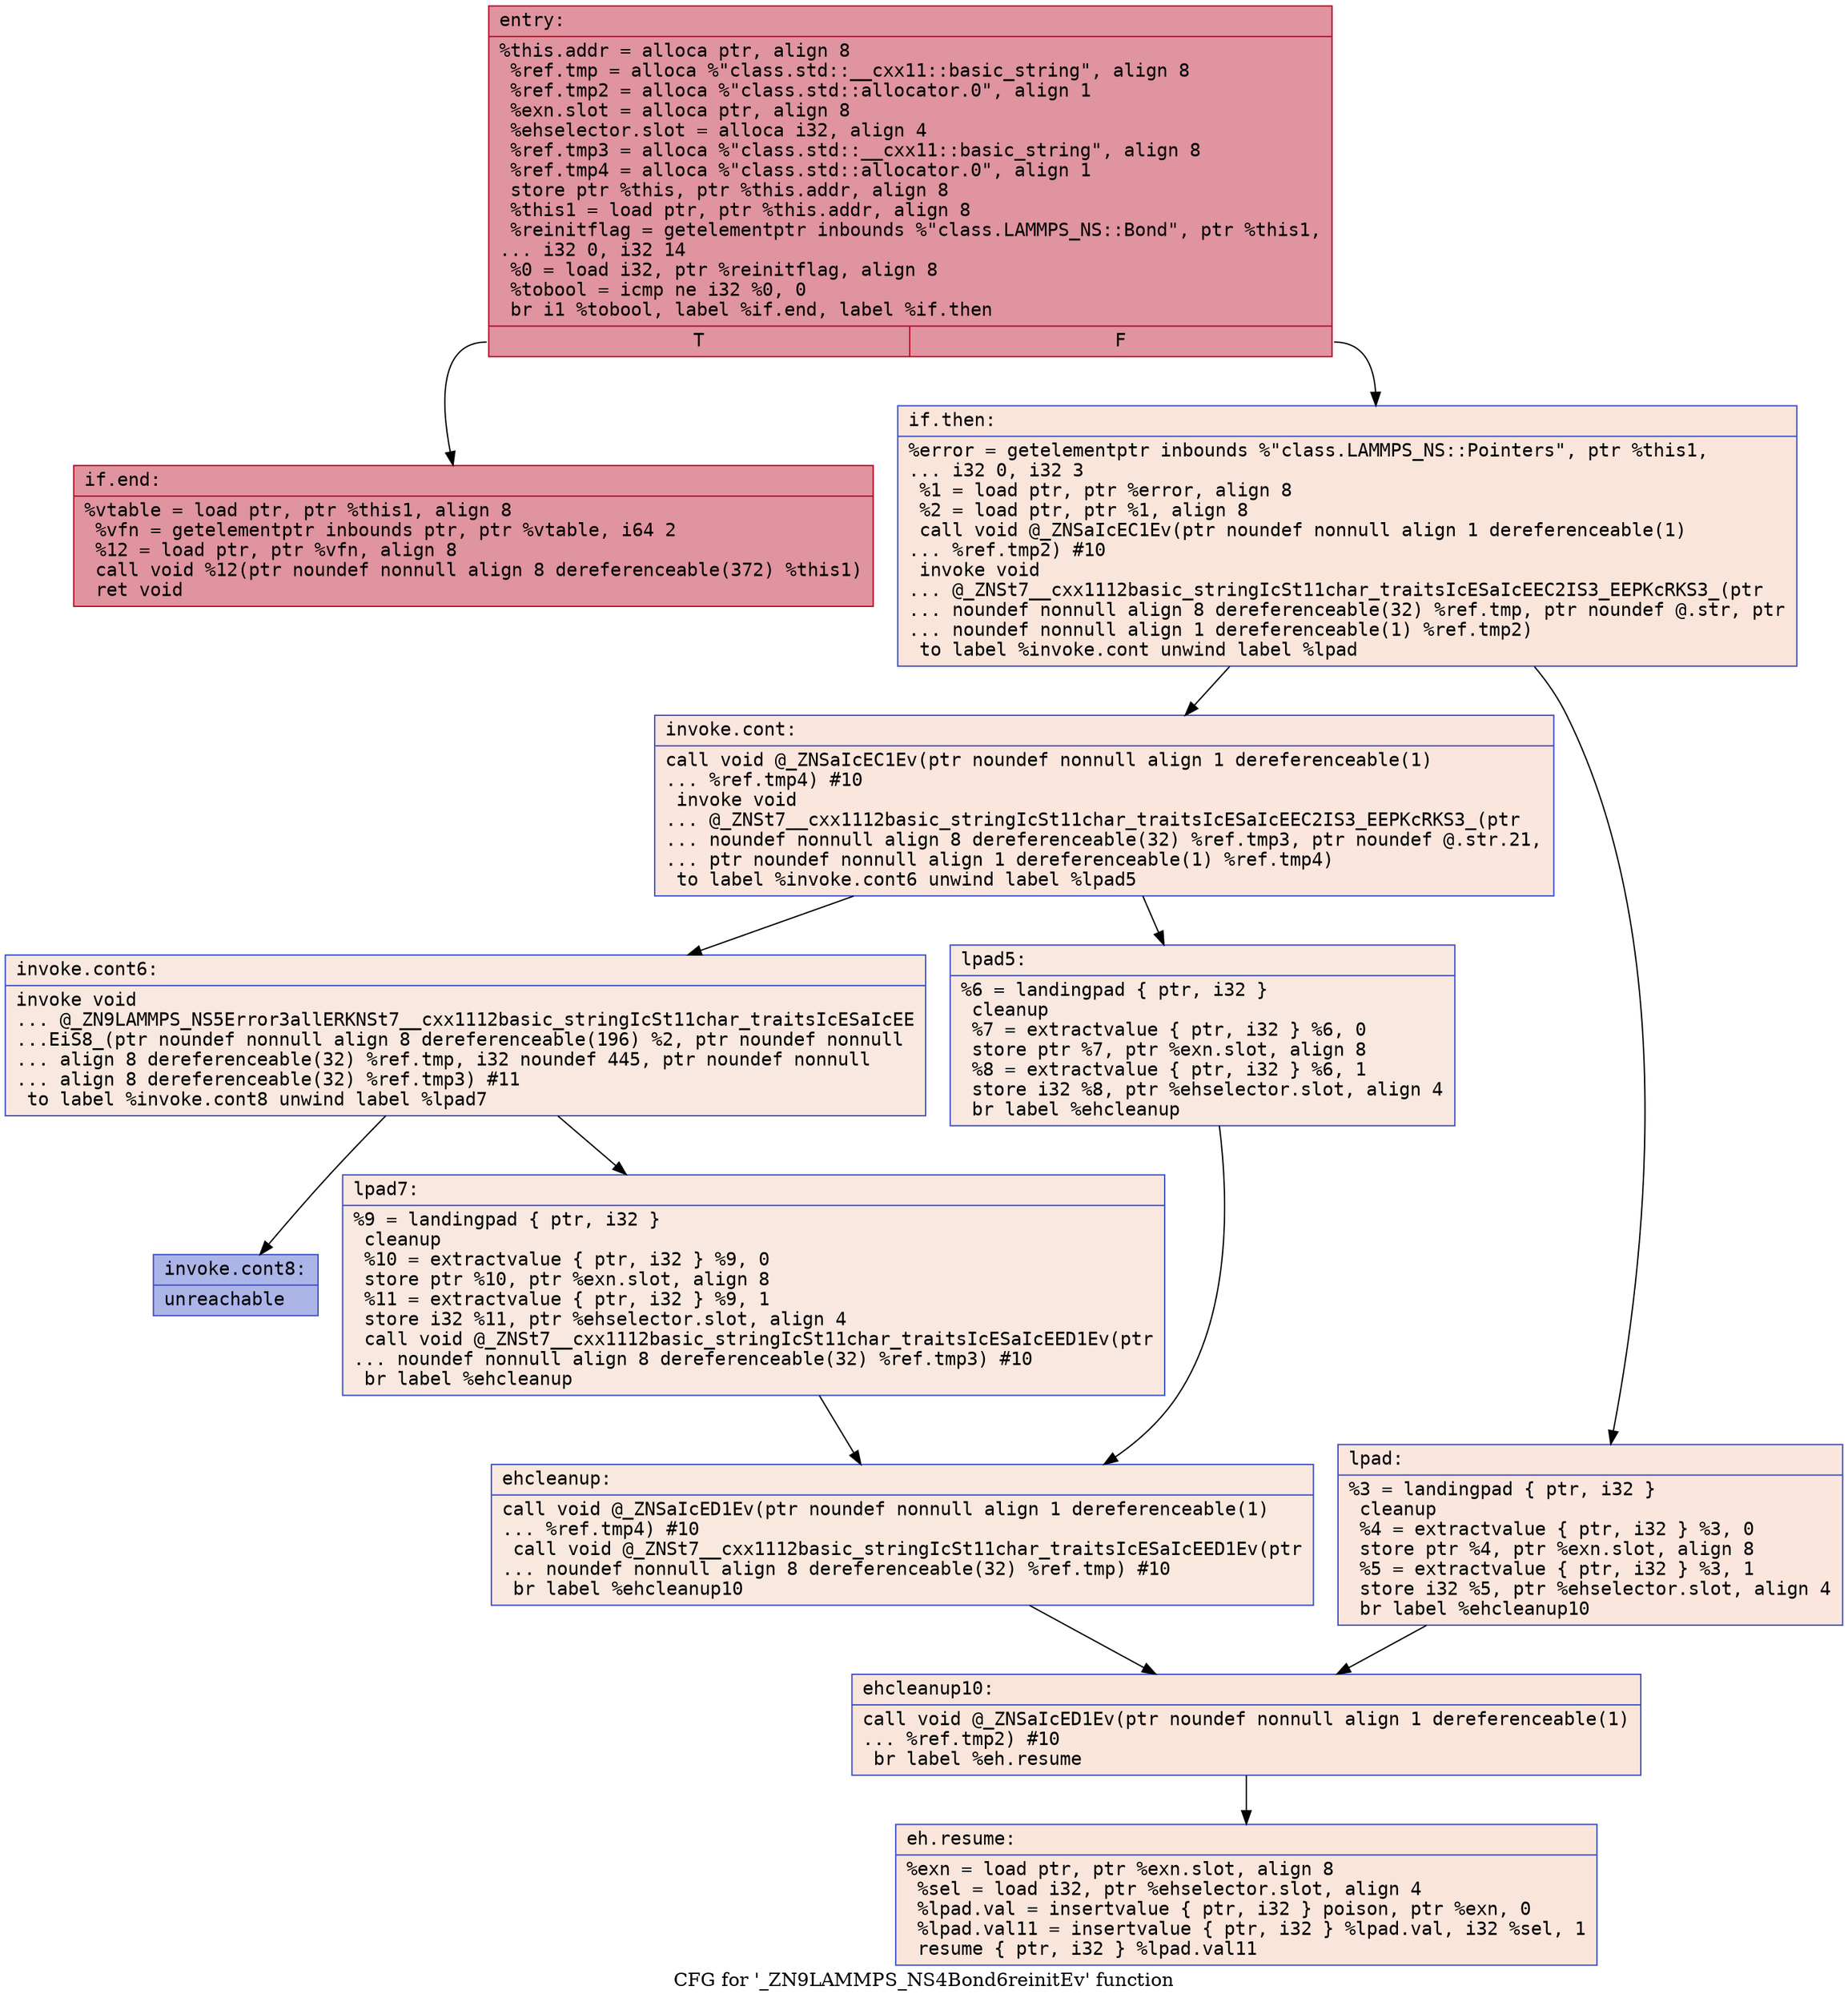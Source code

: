 digraph "CFG for '_ZN9LAMMPS_NS4Bond6reinitEv' function" {
	label="CFG for '_ZN9LAMMPS_NS4Bond6reinitEv' function";

	Node0x55ba632a1400 [shape=record,color="#b70d28ff", style=filled, fillcolor="#b70d2870" fontname="Courier",label="{entry:\l|  %this.addr = alloca ptr, align 8\l  %ref.tmp = alloca %\"class.std::__cxx11::basic_string\", align 8\l  %ref.tmp2 = alloca %\"class.std::allocator.0\", align 1\l  %exn.slot = alloca ptr, align 8\l  %ehselector.slot = alloca i32, align 4\l  %ref.tmp3 = alloca %\"class.std::__cxx11::basic_string\", align 8\l  %ref.tmp4 = alloca %\"class.std::allocator.0\", align 1\l  store ptr %this, ptr %this.addr, align 8\l  %this1 = load ptr, ptr %this.addr, align 8\l  %reinitflag = getelementptr inbounds %\"class.LAMMPS_NS::Bond\", ptr %this1,\l... i32 0, i32 14\l  %0 = load i32, ptr %reinitflag, align 8\l  %tobool = icmp ne i32 %0, 0\l  br i1 %tobool, label %if.end, label %if.then\l|{<s0>T|<s1>F}}"];
	Node0x55ba632a1400:s0 -> Node0x55ba632a1b70[tooltip="entry -> if.end\nProbability 100.00%" ];
	Node0x55ba632a1400:s1 -> Node0x55ba632a1d80[tooltip="entry -> if.then\nProbability 0.00%" ];
	Node0x55ba632a1d80 [shape=record,color="#3d50c3ff", style=filled, fillcolor="#f4c5ad70" fontname="Courier",label="{if.then:\l|  %error = getelementptr inbounds %\"class.LAMMPS_NS::Pointers\", ptr %this1,\l... i32 0, i32 3\l  %1 = load ptr, ptr %error, align 8\l  %2 = load ptr, ptr %1, align 8\l  call void @_ZNSaIcEC1Ev(ptr noundef nonnull align 1 dereferenceable(1)\l... %ref.tmp2) #10\l  invoke void\l... @_ZNSt7__cxx1112basic_stringIcSt11char_traitsIcESaIcEEC2IS3_EEPKcRKS3_(ptr\l... noundef nonnull align 8 dereferenceable(32) %ref.tmp, ptr noundef @.str, ptr\l... noundef nonnull align 1 dereferenceable(1) %ref.tmp2)\l          to label %invoke.cont unwind label %lpad\l}"];
	Node0x55ba632a1d80 -> Node0x55ba632a2150[tooltip="if.then -> invoke.cont\nProbability 50.00%" ];
	Node0x55ba632a1d80 -> Node0x55ba632a21d0[tooltip="if.then -> lpad\nProbability 50.00%" ];
	Node0x55ba632a2150 [shape=record,color="#3d50c3ff", style=filled, fillcolor="#f3c7b170" fontname="Courier",label="{invoke.cont:\l|  call void @_ZNSaIcEC1Ev(ptr noundef nonnull align 1 dereferenceable(1)\l... %ref.tmp4) #10\l  invoke void\l... @_ZNSt7__cxx1112basic_stringIcSt11char_traitsIcESaIcEEC2IS3_EEPKcRKS3_(ptr\l... noundef nonnull align 8 dereferenceable(32) %ref.tmp3, ptr noundef @.str.21,\l... ptr noundef nonnull align 1 dereferenceable(1) %ref.tmp4)\l          to label %invoke.cont6 unwind label %lpad5\l}"];
	Node0x55ba632a2150 -> Node0x55ba632a24f0[tooltip="invoke.cont -> invoke.cont6\nProbability 50.00%" ];
	Node0x55ba632a2150 -> Node0x55ba632a2540[tooltip="invoke.cont -> lpad5\nProbability 50.00%" ];
	Node0x55ba632a24f0 [shape=record,color="#3d50c3ff", style=filled, fillcolor="#f1ccb870" fontname="Courier",label="{invoke.cont6:\l|  invoke void\l... @_ZN9LAMMPS_NS5Error3allERKNSt7__cxx1112basic_stringIcSt11char_traitsIcESaIcEE\l...EiS8_(ptr noundef nonnull align 8 dereferenceable(196) %2, ptr noundef nonnull\l... align 8 dereferenceable(32) %ref.tmp, i32 noundef 445, ptr noundef nonnull\l... align 8 dereferenceable(32) %ref.tmp3) #11\l          to label %invoke.cont8 unwind label %lpad7\l}"];
	Node0x55ba632a24f0 -> Node0x55ba632a24a0[tooltip="invoke.cont6 -> invoke.cont8\nProbability 0.00%" ];
	Node0x55ba632a24f0 -> Node0x55ba632a27a0[tooltip="invoke.cont6 -> lpad7\nProbability 100.00%" ];
	Node0x55ba632a24a0 [shape=record,color="#3d50c3ff", style=filled, fillcolor="#4358cb70" fontname="Courier",label="{invoke.cont8:\l|  unreachable\l}"];
	Node0x55ba632a21d0 [shape=record,color="#3d50c3ff", style=filled, fillcolor="#f3c7b170" fontname="Courier",label="{lpad:\l|  %3 = landingpad \{ ptr, i32 \}\l          cleanup\l  %4 = extractvalue \{ ptr, i32 \} %3, 0\l  store ptr %4, ptr %exn.slot, align 8\l  %5 = extractvalue \{ ptr, i32 \} %3, 1\l  store i32 %5, ptr %ehselector.slot, align 4\l  br label %ehcleanup10\l}"];
	Node0x55ba632a21d0 -> Node0x55ba632a2ca0[tooltip="lpad -> ehcleanup10\nProbability 100.00%" ];
	Node0x55ba632a2540 [shape=record,color="#3d50c3ff", style=filled, fillcolor="#f1ccb870" fontname="Courier",label="{lpad5:\l|  %6 = landingpad \{ ptr, i32 \}\l          cleanup\l  %7 = extractvalue \{ ptr, i32 \} %6, 0\l  store ptr %7, ptr %exn.slot, align 8\l  %8 = extractvalue \{ ptr, i32 \} %6, 1\l  store i32 %8, ptr %ehselector.slot, align 4\l  br label %ehcleanup\l}"];
	Node0x55ba632a2540 -> Node0x55ba632a2f80[tooltip="lpad5 -> ehcleanup\nProbability 100.00%" ];
	Node0x55ba632a27a0 [shape=record,color="#3d50c3ff", style=filled, fillcolor="#f1ccb870" fontname="Courier",label="{lpad7:\l|  %9 = landingpad \{ ptr, i32 \}\l          cleanup\l  %10 = extractvalue \{ ptr, i32 \} %9, 0\l  store ptr %10, ptr %exn.slot, align 8\l  %11 = extractvalue \{ ptr, i32 \} %9, 1\l  store i32 %11, ptr %ehselector.slot, align 4\l  call void @_ZNSt7__cxx1112basic_stringIcSt11char_traitsIcESaIcEED1Ev(ptr\l... noundef nonnull align 8 dereferenceable(32) %ref.tmp3) #10\l  br label %ehcleanup\l}"];
	Node0x55ba632a27a0 -> Node0x55ba632a2f80[tooltip="lpad7 -> ehcleanup\nProbability 100.00%" ];
	Node0x55ba632a2f80 [shape=record,color="#3d50c3ff", style=filled, fillcolor="#f2cab570" fontname="Courier",label="{ehcleanup:\l|  call void @_ZNSaIcED1Ev(ptr noundef nonnull align 1 dereferenceable(1)\l... %ref.tmp4) #10\l  call void @_ZNSt7__cxx1112basic_stringIcSt11char_traitsIcESaIcEED1Ev(ptr\l... noundef nonnull align 8 dereferenceable(32) %ref.tmp) #10\l  br label %ehcleanup10\l}"];
	Node0x55ba632a2f80 -> Node0x55ba632a2ca0[tooltip="ehcleanup -> ehcleanup10\nProbability 100.00%" ];
	Node0x55ba632a2ca0 [shape=record,color="#3d50c3ff", style=filled, fillcolor="#f4c5ad70" fontname="Courier",label="{ehcleanup10:\l|  call void @_ZNSaIcED1Ev(ptr noundef nonnull align 1 dereferenceable(1)\l... %ref.tmp2) #10\l  br label %eh.resume\l}"];
	Node0x55ba632a2ca0 -> Node0x55ba632a3830[tooltip="ehcleanup10 -> eh.resume\nProbability 100.00%" ];
	Node0x55ba632a1b70 [shape=record,color="#b70d28ff", style=filled, fillcolor="#b70d2870" fontname="Courier",label="{if.end:\l|  %vtable = load ptr, ptr %this1, align 8\l  %vfn = getelementptr inbounds ptr, ptr %vtable, i64 2\l  %12 = load ptr, ptr %vfn, align 8\l  call void %12(ptr noundef nonnull align 8 dereferenceable(372) %this1)\l  ret void\l}"];
	Node0x55ba632a3830 [shape=record,color="#3d50c3ff", style=filled, fillcolor="#f4c5ad70" fontname="Courier",label="{eh.resume:\l|  %exn = load ptr, ptr %exn.slot, align 8\l  %sel = load i32, ptr %ehselector.slot, align 4\l  %lpad.val = insertvalue \{ ptr, i32 \} poison, ptr %exn, 0\l  %lpad.val11 = insertvalue \{ ptr, i32 \} %lpad.val, i32 %sel, 1\l  resume \{ ptr, i32 \} %lpad.val11\l}"];
}
